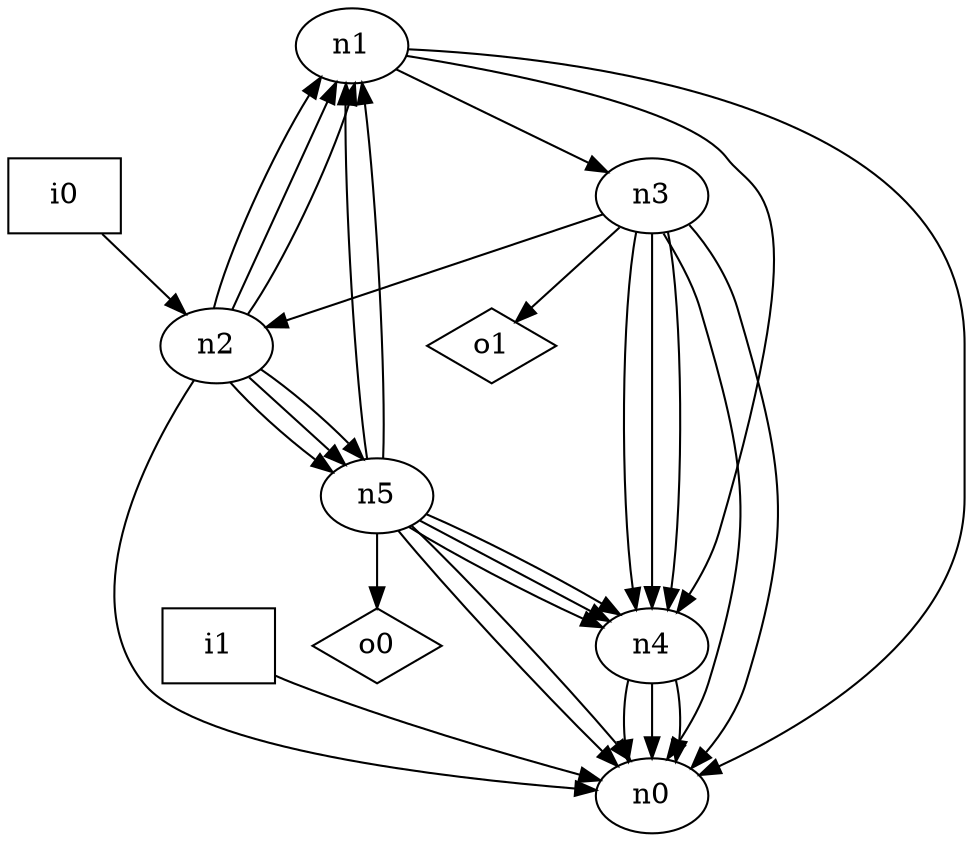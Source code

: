 digraph G {
n0 [label="n0"];
n1 [label="n1"];
n2 [label="n2"];
n3 [label="n3"];
n4 [label="n4"];
n5 [label="n5"];
n6 [label="i0",shape="box"];
n7 [label="i1",shape="box"];
n8 [label="o0",shape="diamond"];
n9 [label="o1",shape="diamond"];
n1 -> n0
n1 -> n3
n1 -> n4
n2 -> n0
n2 -> n1
n2 -> n1
n2 -> n1
n2 -> n5
n2 -> n5
n2 -> n5
n3 -> n0
n3 -> n0
n3 -> n2
n3 -> n4
n3 -> n4
n3 -> n4
n3 -> n9
n4 -> n0
n4 -> n0
n4 -> n0
n5 -> n0
n5 -> n0
n5 -> n1
n5 -> n1
n5 -> n4
n5 -> n4
n5 -> n4
n5 -> n8
n6 -> n2
n7 -> n0
}